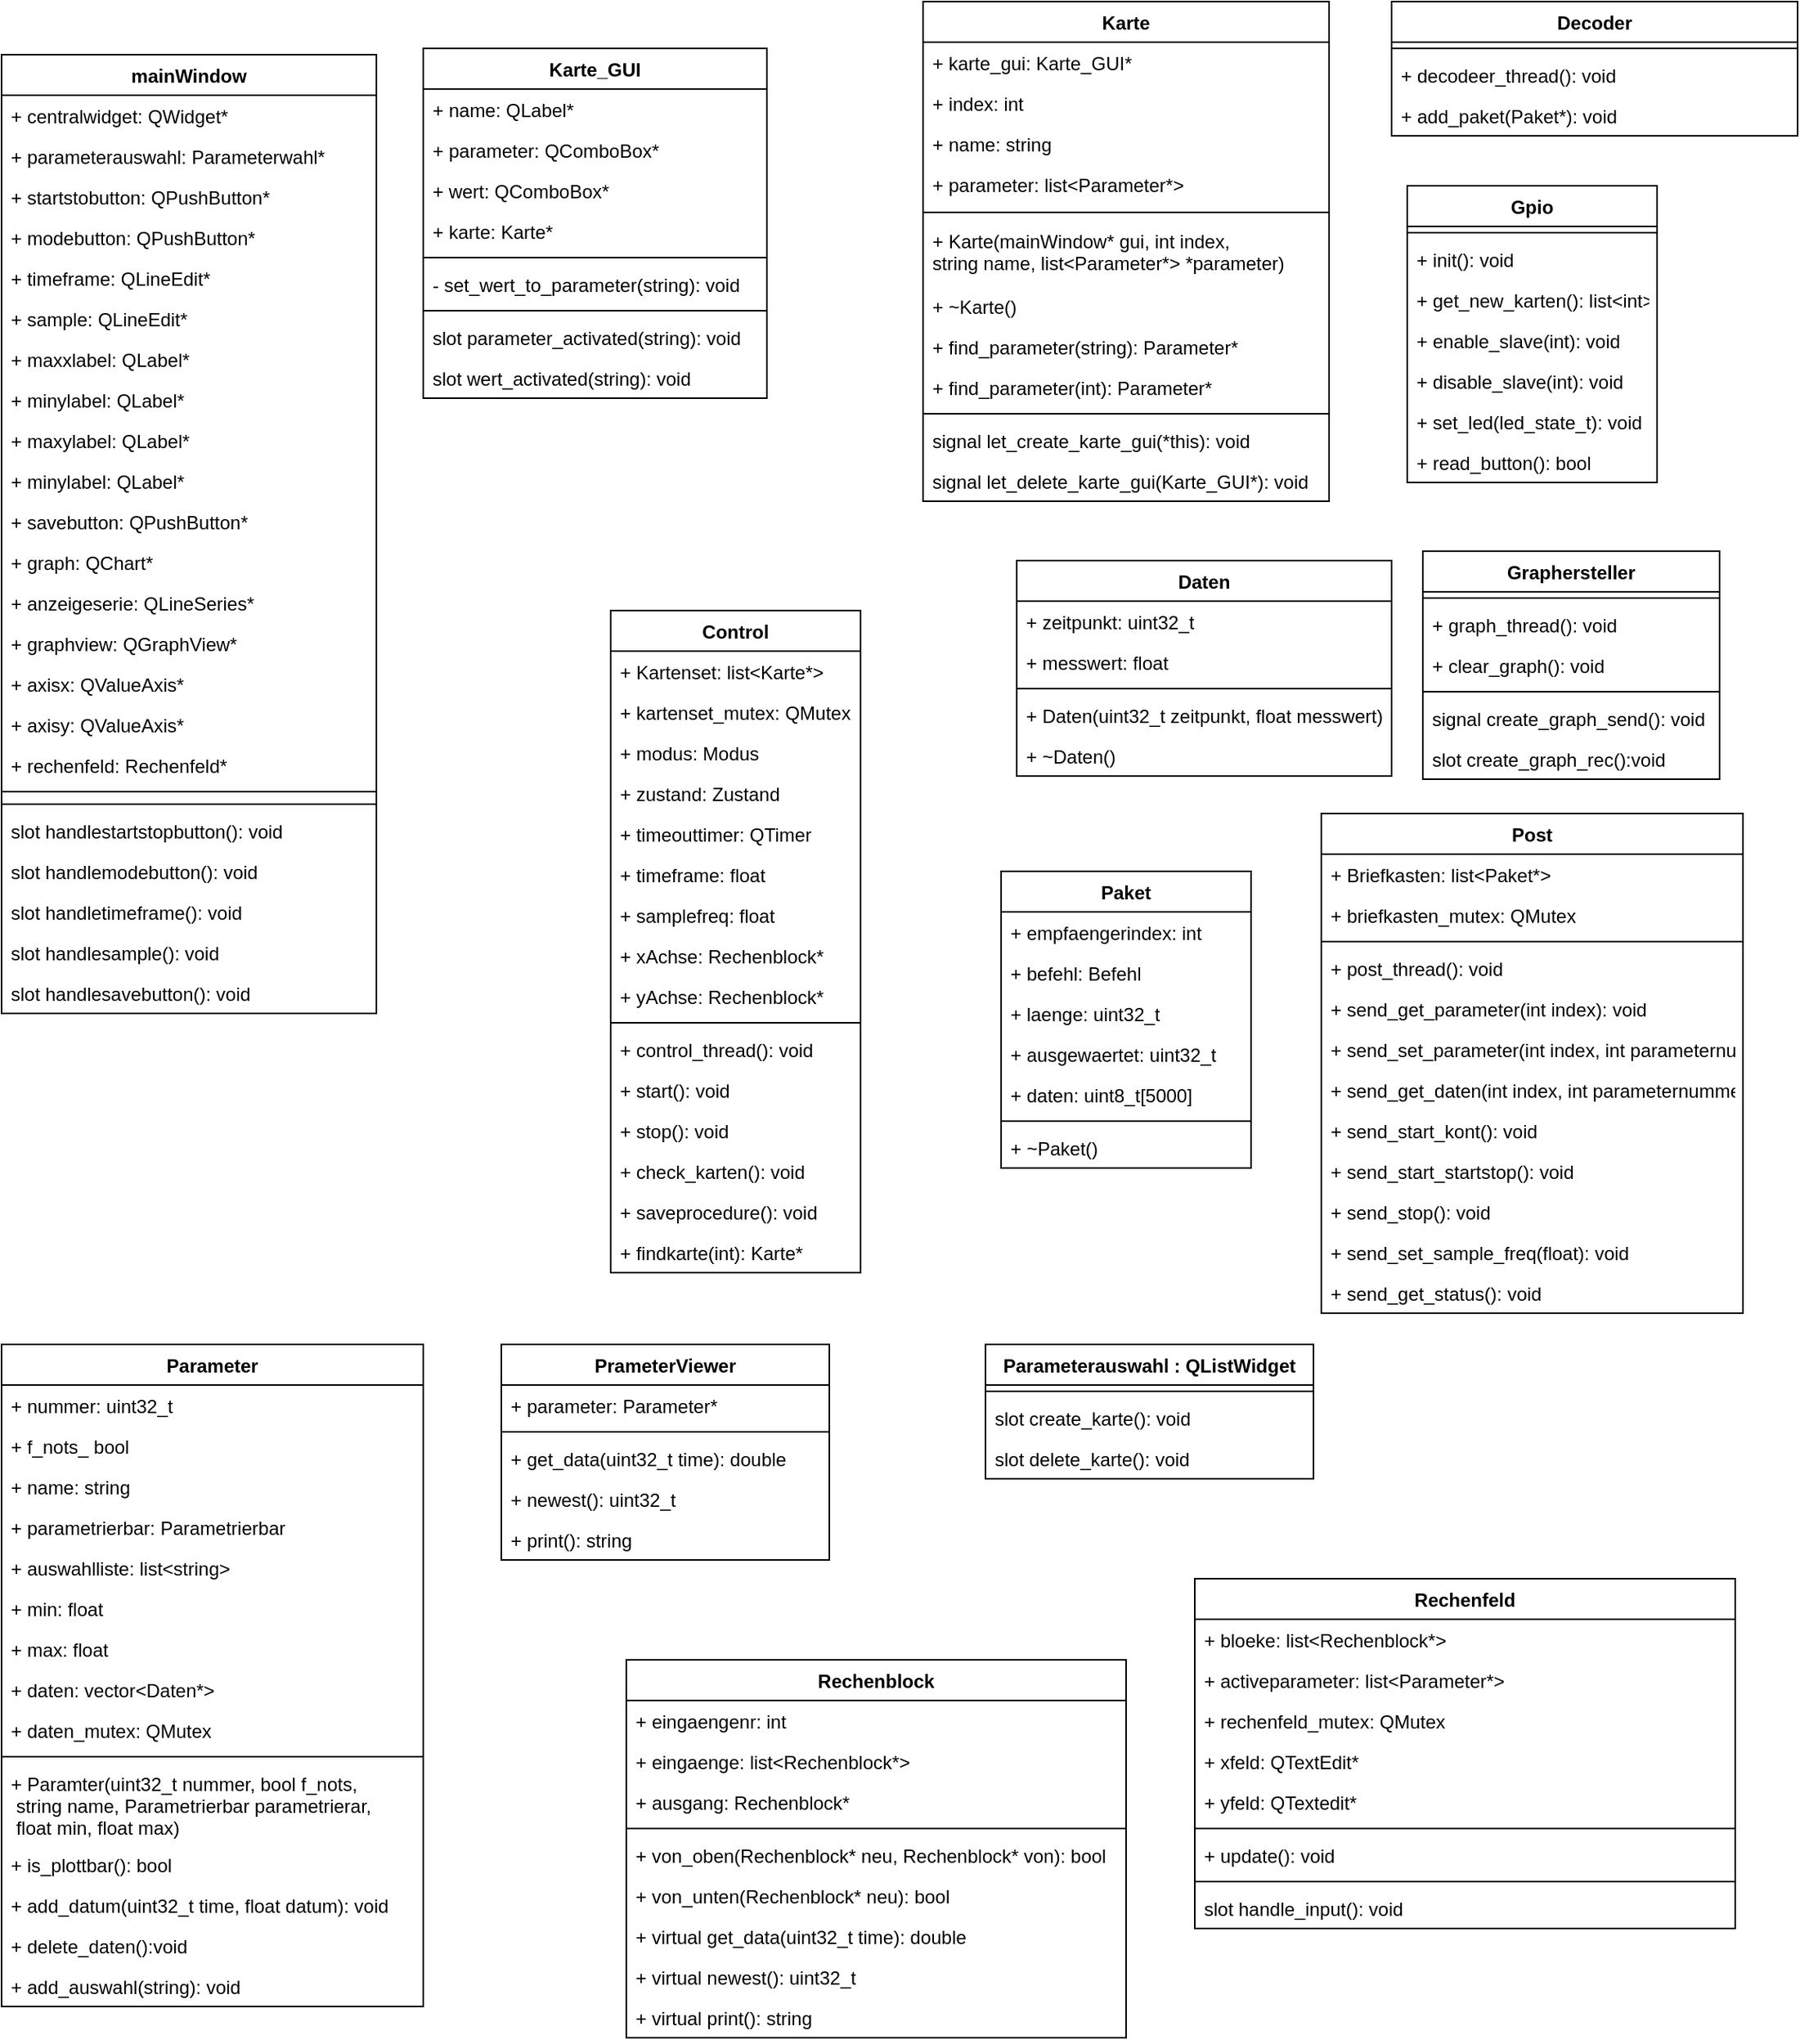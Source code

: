 <mxfile version="13.6.5" type="device"><diagram id="C5RBs43oDa-KdzZeNtuy" name="Page-1"><mxGraphModel dx="4382" dy="2010" grid="1" gridSize="10" guides="1" tooltips="1" connect="1" arrows="1" fold="1" page="1" pageScale="1" pageWidth="827" pageHeight="1169" math="0" shadow="0"><root><mxCell id="WIyWlLk6GJQsqaUBKTNV-0"/><mxCell id="WIyWlLk6GJQsqaUBKTNV-1" parent="WIyWlLk6GJQsqaUBKTNV-0"/><mxCell id="IA8mLYo22IP26jNkDKue-0" value="Karte&#10;" style="swimlane;fontStyle=1;align=center;verticalAlign=top;childLayout=stackLayout;horizontal=1;startSize=26;horizontalStack=0;resizeParent=1;resizeParentMax=0;resizeLast=0;collapsible=1;marginBottom=0;" vertex="1" parent="WIyWlLk6GJQsqaUBKTNV-1"><mxGeometry x="240" y="10" width="260" height="320" as="geometry"/></mxCell><mxCell id="IA8mLYo22IP26jNkDKue-1" value="+ karte_gui: Karte_GUI*" style="text;strokeColor=none;fillColor=none;align=left;verticalAlign=top;spacingLeft=4;spacingRight=4;overflow=hidden;rotatable=0;points=[[0,0.5],[1,0.5]];portConstraint=eastwest;" vertex="1" parent="IA8mLYo22IP26jNkDKue-0"><mxGeometry y="26" width="260" height="26" as="geometry"/></mxCell><mxCell id="IA8mLYo22IP26jNkDKue-4" value="+ index: int" style="text;strokeColor=none;fillColor=none;align=left;verticalAlign=top;spacingLeft=4;spacingRight=4;overflow=hidden;rotatable=0;points=[[0,0.5],[1,0.5]];portConstraint=eastwest;" vertex="1" parent="IA8mLYo22IP26jNkDKue-0"><mxGeometry y="52" width="260" height="26" as="geometry"/></mxCell><mxCell id="IA8mLYo22IP26jNkDKue-5" value="+ name: string" style="text;strokeColor=none;fillColor=none;align=left;verticalAlign=top;spacingLeft=4;spacingRight=4;overflow=hidden;rotatable=0;points=[[0,0.5],[1,0.5]];portConstraint=eastwest;" vertex="1" parent="IA8mLYo22IP26jNkDKue-0"><mxGeometry y="78" width="260" height="26" as="geometry"/></mxCell><mxCell id="IA8mLYo22IP26jNkDKue-6" value="+ parameter: list&lt;Parameter*&gt;" style="text;strokeColor=none;fillColor=none;align=left;verticalAlign=top;spacingLeft=4;spacingRight=4;overflow=hidden;rotatable=0;points=[[0,0.5],[1,0.5]];portConstraint=eastwest;" vertex="1" parent="IA8mLYo22IP26jNkDKue-0"><mxGeometry y="104" width="260" height="26" as="geometry"/></mxCell><mxCell id="IA8mLYo22IP26jNkDKue-2" value="" style="line;strokeWidth=1;fillColor=none;align=left;verticalAlign=middle;spacingTop=-1;spacingLeft=3;spacingRight=3;rotatable=0;labelPosition=right;points=[];portConstraint=eastwest;" vertex="1" parent="IA8mLYo22IP26jNkDKue-0"><mxGeometry y="130" width="260" height="10" as="geometry"/></mxCell><mxCell id="IA8mLYo22IP26jNkDKue-12" value="+ Karte(mainWindow* gui, int index, &#10;string name, list&lt;Parameter*&gt; *parameter)" style="text;strokeColor=none;fillColor=none;align=left;verticalAlign=top;spacingLeft=4;spacingRight=4;overflow=hidden;rotatable=0;points=[[0,0.5],[1,0.5]];portConstraint=eastwest;" vertex="1" parent="IA8mLYo22IP26jNkDKue-0"><mxGeometry y="140" width="260" height="42" as="geometry"/></mxCell><mxCell id="IA8mLYo22IP26jNkDKue-13" value="+ ~Karte()" style="text;strokeColor=none;fillColor=none;align=left;verticalAlign=top;spacingLeft=4;spacingRight=4;overflow=hidden;rotatable=0;points=[[0,0.5],[1,0.5]];portConstraint=eastwest;" vertex="1" parent="IA8mLYo22IP26jNkDKue-0"><mxGeometry y="182" width="260" height="26" as="geometry"/></mxCell><mxCell id="IA8mLYo22IP26jNkDKue-3" value="+ find_parameter(string): Parameter*" style="text;strokeColor=none;fillColor=none;align=left;verticalAlign=top;spacingLeft=4;spacingRight=4;overflow=hidden;rotatable=0;points=[[0,0.5],[1,0.5]];portConstraint=eastwest;" vertex="1" parent="IA8mLYo22IP26jNkDKue-0"><mxGeometry y="208" width="260" height="26" as="geometry"/></mxCell><mxCell id="IA8mLYo22IP26jNkDKue-8" value="+ find_parameter(int): Parameter*" style="text;strokeColor=none;fillColor=none;align=left;verticalAlign=top;spacingLeft=4;spacingRight=4;overflow=hidden;rotatable=0;points=[[0,0.5],[1,0.5]];portConstraint=eastwest;" vertex="1" parent="IA8mLYo22IP26jNkDKue-0"><mxGeometry y="234" width="260" height="26" as="geometry"/></mxCell><mxCell id="IA8mLYo22IP26jNkDKue-9" value="" style="line;strokeWidth=1;fillColor=none;align=left;verticalAlign=middle;spacingTop=-1;spacingLeft=3;spacingRight=3;rotatable=0;labelPosition=right;points=[];portConstraint=eastwest;" vertex="1" parent="IA8mLYo22IP26jNkDKue-0"><mxGeometry y="260" width="260" height="8" as="geometry"/></mxCell><mxCell id="IA8mLYo22IP26jNkDKue-10" value="signal let_create_karte_gui(*this): void" style="text;strokeColor=none;fillColor=none;align=left;verticalAlign=top;spacingLeft=4;spacingRight=4;overflow=hidden;rotatable=0;points=[[0,0.5],[1,0.5]];portConstraint=eastwest;" vertex="1" parent="IA8mLYo22IP26jNkDKue-0"><mxGeometry y="268" width="260" height="26" as="geometry"/></mxCell><mxCell id="IA8mLYo22IP26jNkDKue-11" value="signal let_delete_karte_gui(Karte_GUI*): void" style="text;strokeColor=none;fillColor=none;align=left;verticalAlign=top;spacingLeft=4;spacingRight=4;overflow=hidden;rotatable=0;points=[[0,0.5],[1,0.5]];portConstraint=eastwest;" vertex="1" parent="IA8mLYo22IP26jNkDKue-0"><mxGeometry y="294" width="260" height="26" as="geometry"/></mxCell><mxCell id="IA8mLYo22IP26jNkDKue-49" value="Daten" style="swimlane;fontStyle=1;align=center;verticalAlign=top;childLayout=stackLayout;horizontal=1;startSize=26;horizontalStack=0;resizeParent=1;resizeParentMax=0;resizeLast=0;collapsible=1;marginBottom=0;" vertex="1" parent="WIyWlLk6GJQsqaUBKTNV-1"><mxGeometry x="300" y="368" width="240" height="138" as="geometry"/></mxCell><mxCell id="IA8mLYo22IP26jNkDKue-50" value="+ zeitpunkt: uint32_t" style="text;strokeColor=none;fillColor=none;align=left;verticalAlign=top;spacingLeft=4;spacingRight=4;overflow=hidden;rotatable=0;points=[[0,0.5],[1,0.5]];portConstraint=eastwest;" vertex="1" parent="IA8mLYo22IP26jNkDKue-49"><mxGeometry y="26" width="240" height="26" as="geometry"/></mxCell><mxCell id="IA8mLYo22IP26jNkDKue-53" value="+ messwert: float" style="text;strokeColor=none;fillColor=none;align=left;verticalAlign=top;spacingLeft=4;spacingRight=4;overflow=hidden;rotatable=0;points=[[0,0.5],[1,0.5]];portConstraint=eastwest;" vertex="1" parent="IA8mLYo22IP26jNkDKue-49"><mxGeometry y="52" width="240" height="26" as="geometry"/></mxCell><mxCell id="IA8mLYo22IP26jNkDKue-51" value="" style="line;strokeWidth=1;fillColor=none;align=left;verticalAlign=middle;spacingTop=-1;spacingLeft=3;spacingRight=3;rotatable=0;labelPosition=right;points=[];portConstraint=eastwest;" vertex="1" parent="IA8mLYo22IP26jNkDKue-49"><mxGeometry y="78" width="240" height="8" as="geometry"/></mxCell><mxCell id="IA8mLYo22IP26jNkDKue-52" value="+ Daten(uint32_t zeitpunkt, float messwert)" style="text;strokeColor=none;fillColor=none;align=left;verticalAlign=top;spacingLeft=4;spacingRight=4;overflow=hidden;rotatable=0;points=[[0,0.5],[1,0.5]];portConstraint=eastwest;" vertex="1" parent="IA8mLYo22IP26jNkDKue-49"><mxGeometry y="86" width="240" height="26" as="geometry"/></mxCell><mxCell id="IA8mLYo22IP26jNkDKue-54" value="+ ~Daten()" style="text;strokeColor=none;fillColor=none;align=left;verticalAlign=top;spacingLeft=4;spacingRight=4;overflow=hidden;rotatable=0;points=[[0,0.5],[1,0.5]];portConstraint=eastwest;" vertex="1" parent="IA8mLYo22IP26jNkDKue-49"><mxGeometry y="112" width="240" height="26" as="geometry"/></mxCell><mxCell id="IA8mLYo22IP26jNkDKue-55" value="Decoder" style="swimlane;fontStyle=1;align=center;verticalAlign=top;childLayout=stackLayout;horizontal=1;startSize=26;horizontalStack=0;resizeParent=1;resizeParentMax=0;resizeLast=0;collapsible=1;marginBottom=0;" vertex="1" parent="WIyWlLk6GJQsqaUBKTNV-1"><mxGeometry x="540" y="10" width="260" height="86" as="geometry"/></mxCell><mxCell id="IA8mLYo22IP26jNkDKue-57" value="" style="line;strokeWidth=1;fillColor=none;align=left;verticalAlign=middle;spacingTop=-1;spacingLeft=3;spacingRight=3;rotatable=0;labelPosition=right;points=[];portConstraint=eastwest;" vertex="1" parent="IA8mLYo22IP26jNkDKue-55"><mxGeometry y="26" width="260" height="8" as="geometry"/></mxCell><mxCell id="IA8mLYo22IP26jNkDKue-58" value="+ decodeer_thread(): void" style="text;strokeColor=none;fillColor=none;align=left;verticalAlign=top;spacingLeft=4;spacingRight=4;overflow=hidden;rotatable=0;points=[[0,0.5],[1,0.5]];portConstraint=eastwest;" vertex="1" parent="IA8mLYo22IP26jNkDKue-55"><mxGeometry y="34" width="260" height="26" as="geometry"/></mxCell><mxCell id="IA8mLYo22IP26jNkDKue-61" value="+ add_paket(Paket*): void" style="text;strokeColor=none;fillColor=none;align=left;verticalAlign=top;spacingLeft=4;spacingRight=4;overflow=hidden;rotatable=0;points=[[0,0.5],[1,0.5]];portConstraint=eastwest;" vertex="1" parent="IA8mLYo22IP26jNkDKue-55"><mxGeometry y="60" width="260" height="26" as="geometry"/></mxCell><mxCell id="IA8mLYo22IP26jNkDKue-62" value="Gpio" style="swimlane;fontStyle=1;align=center;verticalAlign=top;childLayout=stackLayout;horizontal=1;startSize=26;horizontalStack=0;resizeParent=1;resizeParentMax=0;resizeLast=0;collapsible=1;marginBottom=0;" vertex="1" parent="WIyWlLk6GJQsqaUBKTNV-1"><mxGeometry x="550" y="128" width="160" height="190" as="geometry"/></mxCell><mxCell id="IA8mLYo22IP26jNkDKue-64" value="" style="line;strokeWidth=1;fillColor=none;align=left;verticalAlign=middle;spacingTop=-1;spacingLeft=3;spacingRight=3;rotatable=0;labelPosition=right;points=[];portConstraint=eastwest;" vertex="1" parent="IA8mLYo22IP26jNkDKue-62"><mxGeometry y="26" width="160" height="8" as="geometry"/></mxCell><mxCell id="IA8mLYo22IP26jNkDKue-66" value="+ init(): void" style="text;strokeColor=none;fillColor=none;align=left;verticalAlign=top;spacingLeft=4;spacingRight=4;overflow=hidden;rotatable=0;points=[[0,0.5],[1,0.5]];portConstraint=eastwest;" vertex="1" parent="IA8mLYo22IP26jNkDKue-62"><mxGeometry y="34" width="160" height="26" as="geometry"/></mxCell><mxCell id="IA8mLYo22IP26jNkDKue-67" value="+ get_new_karten(): list&lt;int&gt;" style="text;strokeColor=none;fillColor=none;align=left;verticalAlign=top;spacingLeft=4;spacingRight=4;overflow=hidden;rotatable=0;points=[[0,0.5],[1,0.5]];portConstraint=eastwest;" vertex="1" parent="IA8mLYo22IP26jNkDKue-62"><mxGeometry y="60" width="160" height="26" as="geometry"/></mxCell><mxCell id="IA8mLYo22IP26jNkDKue-69" value="+ enable_slave(int): void" style="text;strokeColor=none;fillColor=none;align=left;verticalAlign=top;spacingLeft=4;spacingRight=4;overflow=hidden;rotatable=0;points=[[0,0.5],[1,0.5]];portConstraint=eastwest;" vertex="1" parent="IA8mLYo22IP26jNkDKue-62"><mxGeometry y="86" width="160" height="26" as="geometry"/></mxCell><mxCell id="IA8mLYo22IP26jNkDKue-70" value="+ disable_slave(int): void" style="text;strokeColor=none;fillColor=none;align=left;verticalAlign=top;spacingLeft=4;spacingRight=4;overflow=hidden;rotatable=0;points=[[0,0.5],[1,0.5]];portConstraint=eastwest;" vertex="1" parent="IA8mLYo22IP26jNkDKue-62"><mxGeometry y="112" width="160" height="26" as="geometry"/></mxCell><mxCell id="IA8mLYo22IP26jNkDKue-68" value="+ set_led(led_state_t): void" style="text;strokeColor=none;fillColor=none;align=left;verticalAlign=top;spacingLeft=4;spacingRight=4;overflow=hidden;rotatable=0;points=[[0,0.5],[1,0.5]];portConstraint=eastwest;" vertex="1" parent="IA8mLYo22IP26jNkDKue-62"><mxGeometry y="138" width="160" height="26" as="geometry"/></mxCell><mxCell id="IA8mLYo22IP26jNkDKue-65" value="+ read_button(): bool" style="text;strokeColor=none;fillColor=none;align=left;verticalAlign=top;spacingLeft=4;spacingRight=4;overflow=hidden;rotatable=0;points=[[0,0.5],[1,0.5]];portConstraint=eastwest;" vertex="1" parent="IA8mLYo22IP26jNkDKue-62"><mxGeometry y="164" width="160" height="26" as="geometry"/></mxCell><mxCell id="IA8mLYo22IP26jNkDKue-71" value="Graphersteller" style="swimlane;fontStyle=1;align=center;verticalAlign=top;childLayout=stackLayout;horizontal=1;startSize=26;horizontalStack=0;resizeParent=1;resizeParentMax=0;resizeLast=0;collapsible=1;marginBottom=0;" vertex="1" parent="WIyWlLk6GJQsqaUBKTNV-1"><mxGeometry x="560" y="362" width="190" height="146" as="geometry"/></mxCell><mxCell id="IA8mLYo22IP26jNkDKue-73" value="" style="line;strokeWidth=1;fillColor=none;align=left;verticalAlign=middle;spacingTop=-1;spacingLeft=3;spacingRight=3;rotatable=0;labelPosition=right;points=[];portConstraint=eastwest;" vertex="1" parent="IA8mLYo22IP26jNkDKue-71"><mxGeometry y="26" width="190" height="8" as="geometry"/></mxCell><mxCell id="IA8mLYo22IP26jNkDKue-78" value="+ graph_thread(): void" style="text;strokeColor=none;fillColor=none;align=left;verticalAlign=top;spacingLeft=4;spacingRight=4;overflow=hidden;rotatable=0;points=[[0,0.5],[1,0.5]];portConstraint=eastwest;" vertex="1" parent="IA8mLYo22IP26jNkDKue-71"><mxGeometry y="34" width="190" height="26" as="geometry"/></mxCell><mxCell id="IA8mLYo22IP26jNkDKue-74" value="+ clear_graph(): void" style="text;strokeColor=none;fillColor=none;align=left;verticalAlign=top;spacingLeft=4;spacingRight=4;overflow=hidden;rotatable=0;points=[[0,0.5],[1,0.5]];portConstraint=eastwest;" vertex="1" parent="IA8mLYo22IP26jNkDKue-71"><mxGeometry y="60" width="190" height="26" as="geometry"/></mxCell><mxCell id="IA8mLYo22IP26jNkDKue-75" value="" style="line;strokeWidth=1;fillColor=none;align=left;verticalAlign=middle;spacingTop=-1;spacingLeft=3;spacingRight=3;rotatable=0;labelPosition=right;points=[];portConstraint=eastwest;" vertex="1" parent="IA8mLYo22IP26jNkDKue-71"><mxGeometry y="86" width="190" height="8" as="geometry"/></mxCell><mxCell id="IA8mLYo22IP26jNkDKue-76" value="signal create_graph_send(): void" style="text;strokeColor=none;fillColor=none;align=left;verticalAlign=top;spacingLeft=4;spacingRight=4;overflow=hidden;rotatable=0;points=[[0,0.5],[1,0.5]];portConstraint=eastwest;" vertex="1" parent="IA8mLYo22IP26jNkDKue-71"><mxGeometry y="94" width="190" height="26" as="geometry"/></mxCell><mxCell id="IA8mLYo22IP26jNkDKue-77" value="slot create_graph_rec():void" style="text;strokeColor=none;fillColor=none;align=left;verticalAlign=top;spacingLeft=4;spacingRight=4;overflow=hidden;rotatable=0;points=[[0,0.5],[1,0.5]];portConstraint=eastwest;" vertex="1" parent="IA8mLYo22IP26jNkDKue-71"><mxGeometry y="120" width="190" height="26" as="geometry"/></mxCell><mxCell id="IA8mLYo22IP26jNkDKue-31" value="Control" style="swimlane;fontStyle=1;align=center;verticalAlign=top;childLayout=stackLayout;horizontal=1;startSize=26;horizontalStack=0;resizeParent=1;resizeParentMax=0;resizeLast=0;collapsible=1;marginBottom=0;" vertex="1" parent="WIyWlLk6GJQsqaUBKTNV-1"><mxGeometry x="40" y="400" width="160" height="424" as="geometry"/></mxCell><mxCell id="IA8mLYo22IP26jNkDKue-32" value="+ Kartenset: list&lt;Karte*&gt;" style="text;strokeColor=none;fillColor=none;align=left;verticalAlign=top;spacingLeft=4;spacingRight=4;overflow=hidden;rotatable=0;points=[[0,0.5],[1,0.5]];portConstraint=eastwest;" vertex="1" parent="IA8mLYo22IP26jNkDKue-31"><mxGeometry y="26" width="160" height="26" as="geometry"/></mxCell><mxCell id="IA8mLYo22IP26jNkDKue-35" value="+ kartenset_mutex: QMutex" style="text;strokeColor=none;fillColor=none;align=left;verticalAlign=top;spacingLeft=4;spacingRight=4;overflow=hidden;rotatable=0;points=[[0,0.5],[1,0.5]];portConstraint=eastwest;" vertex="1" parent="IA8mLYo22IP26jNkDKue-31"><mxGeometry y="52" width="160" height="26" as="geometry"/></mxCell><mxCell id="IA8mLYo22IP26jNkDKue-36" value="+ modus: Modus" style="text;strokeColor=none;fillColor=none;align=left;verticalAlign=top;spacingLeft=4;spacingRight=4;overflow=hidden;rotatable=0;points=[[0,0.5],[1,0.5]];portConstraint=eastwest;" vertex="1" parent="IA8mLYo22IP26jNkDKue-31"><mxGeometry y="78" width="160" height="26" as="geometry"/></mxCell><mxCell id="IA8mLYo22IP26jNkDKue-37" value="+ zustand: Zustand" style="text;strokeColor=none;fillColor=none;align=left;verticalAlign=top;spacingLeft=4;spacingRight=4;overflow=hidden;rotatable=0;points=[[0,0.5],[1,0.5]];portConstraint=eastwest;" vertex="1" parent="IA8mLYo22IP26jNkDKue-31"><mxGeometry y="104" width="160" height="26" as="geometry"/></mxCell><mxCell id="IA8mLYo22IP26jNkDKue-38" value="+ timeouttimer: QTimer" style="text;strokeColor=none;fillColor=none;align=left;verticalAlign=top;spacingLeft=4;spacingRight=4;overflow=hidden;rotatable=0;points=[[0,0.5],[1,0.5]];portConstraint=eastwest;" vertex="1" parent="IA8mLYo22IP26jNkDKue-31"><mxGeometry y="130" width="160" height="26" as="geometry"/></mxCell><mxCell id="IA8mLYo22IP26jNkDKue-39" value="+ timeframe: float" style="text;strokeColor=none;fillColor=none;align=left;verticalAlign=top;spacingLeft=4;spacingRight=4;overflow=hidden;rotatable=0;points=[[0,0.5],[1,0.5]];portConstraint=eastwest;" vertex="1" parent="IA8mLYo22IP26jNkDKue-31"><mxGeometry y="156" width="160" height="26" as="geometry"/></mxCell><mxCell id="IA8mLYo22IP26jNkDKue-40" value="+ samplefreq: float" style="text;strokeColor=none;fillColor=none;align=left;verticalAlign=top;spacingLeft=4;spacingRight=4;overflow=hidden;rotatable=0;points=[[0,0.5],[1,0.5]];portConstraint=eastwest;" vertex="1" parent="IA8mLYo22IP26jNkDKue-31"><mxGeometry y="182" width="160" height="26" as="geometry"/></mxCell><mxCell id="IA8mLYo22IP26jNkDKue-41" value="+ xAchse: Rechenblock*" style="text;strokeColor=none;fillColor=none;align=left;verticalAlign=top;spacingLeft=4;spacingRight=4;overflow=hidden;rotatable=0;points=[[0,0.5],[1,0.5]];portConstraint=eastwest;" vertex="1" parent="IA8mLYo22IP26jNkDKue-31"><mxGeometry y="208" width="160" height="26" as="geometry"/></mxCell><mxCell id="IA8mLYo22IP26jNkDKue-42" value="+ yAchse: Rechenblock*" style="text;strokeColor=none;fillColor=none;align=left;verticalAlign=top;spacingLeft=4;spacingRight=4;overflow=hidden;rotatable=0;points=[[0,0.5],[1,0.5]];portConstraint=eastwest;" vertex="1" parent="IA8mLYo22IP26jNkDKue-31"><mxGeometry y="234" width="160" height="26" as="geometry"/></mxCell><mxCell id="IA8mLYo22IP26jNkDKue-33" value="" style="line;strokeWidth=1;fillColor=none;align=left;verticalAlign=middle;spacingTop=-1;spacingLeft=3;spacingRight=3;rotatable=0;labelPosition=right;points=[];portConstraint=eastwest;" vertex="1" parent="IA8mLYo22IP26jNkDKue-31"><mxGeometry y="260" width="160" height="8" as="geometry"/></mxCell><mxCell id="IA8mLYo22IP26jNkDKue-48" value="+ control_thread(): void" style="text;strokeColor=none;fillColor=none;align=left;verticalAlign=top;spacingLeft=4;spacingRight=4;overflow=hidden;rotatable=0;points=[[0,0.5],[1,0.5]];portConstraint=eastwest;" vertex="1" parent="IA8mLYo22IP26jNkDKue-31"><mxGeometry y="268" width="160" height="26" as="geometry"/></mxCell><mxCell id="IA8mLYo22IP26jNkDKue-44" value="+ start(): void" style="text;strokeColor=none;fillColor=none;align=left;verticalAlign=top;spacingLeft=4;spacingRight=4;overflow=hidden;rotatable=0;points=[[0,0.5],[1,0.5]];portConstraint=eastwest;" vertex="1" parent="IA8mLYo22IP26jNkDKue-31"><mxGeometry y="294" width="160" height="26" as="geometry"/></mxCell><mxCell id="IA8mLYo22IP26jNkDKue-45" value="+ stop(): void" style="text;strokeColor=none;fillColor=none;align=left;verticalAlign=top;spacingLeft=4;spacingRight=4;overflow=hidden;rotatable=0;points=[[0,0.5],[1,0.5]];portConstraint=eastwest;" vertex="1" parent="IA8mLYo22IP26jNkDKue-31"><mxGeometry y="320" width="160" height="26" as="geometry"/></mxCell><mxCell id="IA8mLYo22IP26jNkDKue-46" value="+ check_karten(): void" style="text;strokeColor=none;fillColor=none;align=left;verticalAlign=top;spacingLeft=4;spacingRight=4;overflow=hidden;rotatable=0;points=[[0,0.5],[1,0.5]];portConstraint=eastwest;" vertex="1" parent="IA8mLYo22IP26jNkDKue-31"><mxGeometry y="346" width="160" height="26" as="geometry"/></mxCell><mxCell id="IA8mLYo22IP26jNkDKue-47" value="+ saveprocedure(): void" style="text;strokeColor=none;fillColor=none;align=left;verticalAlign=top;spacingLeft=4;spacingRight=4;overflow=hidden;rotatable=0;points=[[0,0.5],[1,0.5]];portConstraint=eastwest;" vertex="1" parent="IA8mLYo22IP26jNkDKue-31"><mxGeometry y="372" width="160" height="26" as="geometry"/></mxCell><mxCell id="IA8mLYo22IP26jNkDKue-34" value="+ findkarte(int): Karte*" style="text;strokeColor=none;fillColor=none;align=left;verticalAlign=top;spacingLeft=4;spacingRight=4;overflow=hidden;rotatable=0;points=[[0,0.5],[1,0.5]];portConstraint=eastwest;" vertex="1" parent="IA8mLYo22IP26jNkDKue-31"><mxGeometry y="398" width="160" height="26" as="geometry"/></mxCell><mxCell id="IA8mLYo22IP26jNkDKue-79" value="Karte_GUI" style="swimlane;fontStyle=1;align=center;verticalAlign=top;childLayout=stackLayout;horizontal=1;startSize=26;horizontalStack=0;resizeParent=1;resizeParentMax=0;resizeLast=0;collapsible=1;marginBottom=0;" vertex="1" parent="WIyWlLk6GJQsqaUBKTNV-1"><mxGeometry x="-80" y="40" width="220" height="224" as="geometry"/></mxCell><mxCell id="IA8mLYo22IP26jNkDKue-80" value="+ name: QLabel*" style="text;strokeColor=none;fillColor=none;align=left;verticalAlign=top;spacingLeft=4;spacingRight=4;overflow=hidden;rotatable=0;points=[[0,0.5],[1,0.5]];portConstraint=eastwest;" vertex="1" parent="IA8mLYo22IP26jNkDKue-79"><mxGeometry y="26" width="220" height="26" as="geometry"/></mxCell><mxCell id="IA8mLYo22IP26jNkDKue-85" value="+ parameter: QComboBox*" style="text;strokeColor=none;fillColor=none;align=left;verticalAlign=top;spacingLeft=4;spacingRight=4;overflow=hidden;rotatable=0;points=[[0,0.5],[1,0.5]];portConstraint=eastwest;" vertex="1" parent="IA8mLYo22IP26jNkDKue-79"><mxGeometry y="52" width="220" height="26" as="geometry"/></mxCell><mxCell id="IA8mLYo22IP26jNkDKue-83" value="+ wert: QComboBox*" style="text;strokeColor=none;fillColor=none;align=left;verticalAlign=top;spacingLeft=4;spacingRight=4;overflow=hidden;rotatable=0;points=[[0,0.5],[1,0.5]];portConstraint=eastwest;" vertex="1" parent="IA8mLYo22IP26jNkDKue-79"><mxGeometry y="78" width="220" height="26" as="geometry"/></mxCell><mxCell id="IA8mLYo22IP26jNkDKue-84" value="+ karte: Karte*" style="text;strokeColor=none;fillColor=none;align=left;verticalAlign=top;spacingLeft=4;spacingRight=4;overflow=hidden;rotatable=0;points=[[0,0.5],[1,0.5]];portConstraint=eastwest;" vertex="1" parent="IA8mLYo22IP26jNkDKue-79"><mxGeometry y="104" width="220" height="26" as="geometry"/></mxCell><mxCell id="IA8mLYo22IP26jNkDKue-81" value="" style="line;strokeWidth=1;fillColor=none;align=left;verticalAlign=middle;spacingTop=-1;spacingLeft=3;spacingRight=3;rotatable=0;labelPosition=right;points=[];portConstraint=eastwest;" vertex="1" parent="IA8mLYo22IP26jNkDKue-79"><mxGeometry y="130" width="220" height="8" as="geometry"/></mxCell><mxCell id="IA8mLYo22IP26jNkDKue-82" value="- set_wert_to_parameter(string): void" style="text;strokeColor=none;fillColor=none;align=left;verticalAlign=top;spacingLeft=4;spacingRight=4;overflow=hidden;rotatable=0;points=[[0,0.5],[1,0.5]];portConstraint=eastwest;" vertex="1" parent="IA8mLYo22IP26jNkDKue-79"><mxGeometry y="138" width="220" height="26" as="geometry"/></mxCell><mxCell id="IA8mLYo22IP26jNkDKue-86" value="" style="line;strokeWidth=1;fillColor=none;align=left;verticalAlign=middle;spacingTop=-1;spacingLeft=3;spacingRight=3;rotatable=0;labelPosition=right;points=[];portConstraint=eastwest;" vertex="1" parent="IA8mLYo22IP26jNkDKue-79"><mxGeometry y="164" width="220" height="8" as="geometry"/></mxCell><mxCell id="IA8mLYo22IP26jNkDKue-87" value="slot parameter_activated(string): void" style="text;strokeColor=none;fillColor=none;align=left;verticalAlign=top;spacingLeft=4;spacingRight=4;overflow=hidden;rotatable=0;points=[[0,0.5],[1,0.5]];portConstraint=eastwest;" vertex="1" parent="IA8mLYo22IP26jNkDKue-79"><mxGeometry y="172" width="220" height="26" as="geometry"/></mxCell><mxCell id="IA8mLYo22IP26jNkDKue-88" value="slot wert_activated(string): void" style="text;strokeColor=none;fillColor=none;align=left;verticalAlign=top;spacingLeft=4;spacingRight=4;overflow=hidden;rotatable=0;points=[[0,0.5],[1,0.5]];portConstraint=eastwest;" vertex="1" parent="IA8mLYo22IP26jNkDKue-79"><mxGeometry y="198" width="220" height="26" as="geometry"/></mxCell><mxCell id="IA8mLYo22IP26jNkDKue-89" value="mainWindow" style="swimlane;fontStyle=1;align=center;verticalAlign=top;childLayout=stackLayout;horizontal=1;startSize=26;horizontalStack=0;resizeParent=1;resizeParentMax=0;resizeLast=0;collapsible=1;marginBottom=0;" vertex="1" parent="WIyWlLk6GJQsqaUBKTNV-1"><mxGeometry x="-350" y="44" width="240" height="614" as="geometry"><mxRectangle x="-350" y="44" width="110" height="26" as="alternateBounds"/></mxGeometry></mxCell><mxCell id="IA8mLYo22IP26jNkDKue-93" value="+ centralwidget: QWidget*" style="text;strokeColor=none;fillColor=none;align=left;verticalAlign=top;spacingLeft=4;spacingRight=4;overflow=hidden;rotatable=0;points=[[0,0.5],[1,0.5]];portConstraint=eastwest;" vertex="1" parent="IA8mLYo22IP26jNkDKue-89"><mxGeometry y="26" width="240" height="26" as="geometry"/></mxCell><mxCell id="IA8mLYo22IP26jNkDKue-94" value="+ parameterauswahl: Parameterwahl*" style="text;strokeColor=none;fillColor=none;align=left;verticalAlign=top;spacingLeft=4;spacingRight=4;overflow=hidden;rotatable=0;points=[[0,0.5],[1,0.5]];portConstraint=eastwest;" vertex="1" parent="IA8mLYo22IP26jNkDKue-89"><mxGeometry y="52" width="240" height="26" as="geometry"/></mxCell><mxCell id="IA8mLYo22IP26jNkDKue-97" value="+ startstobutton: QPushButton*" style="text;strokeColor=none;fillColor=none;align=left;verticalAlign=top;spacingLeft=4;spacingRight=4;overflow=hidden;rotatable=0;points=[[0,0.5],[1,0.5]];portConstraint=eastwest;" vertex="1" parent="IA8mLYo22IP26jNkDKue-89"><mxGeometry y="78" width="240" height="26" as="geometry"/></mxCell><mxCell id="IA8mLYo22IP26jNkDKue-102" value="+ modebutton: QPushButton*" style="text;strokeColor=none;fillColor=none;align=left;verticalAlign=top;spacingLeft=4;spacingRight=4;overflow=hidden;rotatable=0;points=[[0,0.5],[1,0.5]];portConstraint=eastwest;" vertex="1" parent="IA8mLYo22IP26jNkDKue-89"><mxGeometry y="104" width="240" height="26" as="geometry"/></mxCell><mxCell id="IA8mLYo22IP26jNkDKue-104" value="+ timeframe: QLineEdit*" style="text;strokeColor=none;fillColor=none;align=left;verticalAlign=top;spacingLeft=4;spacingRight=4;overflow=hidden;rotatable=0;points=[[0,0.5],[1,0.5]];portConstraint=eastwest;" vertex="1" parent="IA8mLYo22IP26jNkDKue-89"><mxGeometry y="130" width="240" height="26" as="geometry"/></mxCell><mxCell id="IA8mLYo22IP26jNkDKue-106" value="+ sample: QLineEdit*" style="text;strokeColor=none;fillColor=none;align=left;verticalAlign=top;spacingLeft=4;spacingRight=4;overflow=hidden;rotatable=0;points=[[0,0.5],[1,0.5]];portConstraint=eastwest;" vertex="1" parent="IA8mLYo22IP26jNkDKue-89"><mxGeometry y="156" width="240" height="26" as="geometry"/></mxCell><mxCell id="IA8mLYo22IP26jNkDKue-111" value="+ maxxlabel: QLabel*" style="text;strokeColor=none;fillColor=none;align=left;verticalAlign=top;spacingLeft=4;spacingRight=4;overflow=hidden;rotatable=0;points=[[0,0.5],[1,0.5]];portConstraint=eastwest;" vertex="1" parent="IA8mLYo22IP26jNkDKue-89"><mxGeometry y="182" width="240" height="26" as="geometry"/></mxCell><mxCell id="IA8mLYo22IP26jNkDKue-110" value="+ minylabel: QLabel*" style="text;strokeColor=none;fillColor=none;align=left;verticalAlign=top;spacingLeft=4;spacingRight=4;overflow=hidden;rotatable=0;points=[[0,0.5],[1,0.5]];portConstraint=eastwest;" vertex="1" parent="IA8mLYo22IP26jNkDKue-89"><mxGeometry y="208" width="240" height="26" as="geometry"/></mxCell><mxCell id="IA8mLYo22IP26jNkDKue-109" value="+ maxylabel: QLabel*" style="text;strokeColor=none;fillColor=none;align=left;verticalAlign=top;spacingLeft=4;spacingRight=4;overflow=hidden;rotatable=0;points=[[0,0.5],[1,0.5]];portConstraint=eastwest;" vertex="1" parent="IA8mLYo22IP26jNkDKue-89"><mxGeometry y="234" width="240" height="26" as="geometry"/></mxCell><mxCell id="IA8mLYo22IP26jNkDKue-108" value="+ minylabel: QLabel*" style="text;strokeColor=none;fillColor=none;align=left;verticalAlign=top;spacingLeft=4;spacingRight=4;overflow=hidden;rotatable=0;points=[[0,0.5],[1,0.5]];portConstraint=eastwest;" vertex="1" parent="IA8mLYo22IP26jNkDKue-89"><mxGeometry y="260" width="240" height="26" as="geometry"/></mxCell><mxCell id="IA8mLYo22IP26jNkDKue-107" value="+ savebutton: QPushButton*" style="text;strokeColor=none;fillColor=none;align=left;verticalAlign=top;spacingLeft=4;spacingRight=4;overflow=hidden;rotatable=0;points=[[0,0.5],[1,0.5]];portConstraint=eastwest;" vertex="1" parent="IA8mLYo22IP26jNkDKue-89"><mxGeometry y="286" width="240" height="26" as="geometry"/></mxCell><mxCell id="IA8mLYo22IP26jNkDKue-105" value="+ graph: QChart*" style="text;strokeColor=none;fillColor=none;align=left;verticalAlign=top;spacingLeft=4;spacingRight=4;overflow=hidden;rotatable=0;points=[[0,0.5],[1,0.5]];portConstraint=eastwest;" vertex="1" parent="IA8mLYo22IP26jNkDKue-89"><mxGeometry y="312" width="240" height="26" as="geometry"/></mxCell><mxCell id="IA8mLYo22IP26jNkDKue-103" value="+ anzeigeserie: QLineSeries*" style="text;strokeColor=none;fillColor=none;align=left;verticalAlign=top;spacingLeft=4;spacingRight=4;overflow=hidden;rotatable=0;points=[[0,0.5],[1,0.5]];portConstraint=eastwest;" vertex="1" parent="IA8mLYo22IP26jNkDKue-89"><mxGeometry y="338" width="240" height="26" as="geometry"/></mxCell><mxCell id="IA8mLYo22IP26jNkDKue-101" value="+ graphview: QGraphView*" style="text;strokeColor=none;fillColor=none;align=left;verticalAlign=top;spacingLeft=4;spacingRight=4;overflow=hidden;rotatable=0;points=[[0,0.5],[1,0.5]];portConstraint=eastwest;" vertex="1" parent="IA8mLYo22IP26jNkDKue-89"><mxGeometry y="364" width="240" height="26" as="geometry"/></mxCell><mxCell id="IA8mLYo22IP26jNkDKue-100" value="+ axisx: QValueAxis*" style="text;strokeColor=none;fillColor=none;align=left;verticalAlign=top;spacingLeft=4;spacingRight=4;overflow=hidden;rotatable=0;points=[[0,0.5],[1,0.5]];portConstraint=eastwest;" vertex="1" parent="IA8mLYo22IP26jNkDKue-89"><mxGeometry y="390" width="240" height="26" as="geometry"/></mxCell><mxCell id="IA8mLYo22IP26jNkDKue-99" value="+ axisy: QValueAxis*" style="text;strokeColor=none;fillColor=none;align=left;verticalAlign=top;spacingLeft=4;spacingRight=4;overflow=hidden;rotatable=0;points=[[0,0.5],[1,0.5]];portConstraint=eastwest;" vertex="1" parent="IA8mLYo22IP26jNkDKue-89"><mxGeometry y="416" width="240" height="26" as="geometry"/></mxCell><mxCell id="IA8mLYo22IP26jNkDKue-98" value="+ rechenfeld: Rechenfeld*" style="text;strokeColor=none;fillColor=none;align=left;verticalAlign=top;spacingLeft=4;spacingRight=4;overflow=hidden;rotatable=0;points=[[0,0.5],[1,0.5]];portConstraint=eastwest;" vertex="1" parent="IA8mLYo22IP26jNkDKue-89"><mxGeometry y="442" width="240" height="26" as="geometry"/></mxCell><mxCell id="IA8mLYo22IP26jNkDKue-91" value="" style="line;strokeWidth=1;fillColor=none;align=left;verticalAlign=middle;spacingTop=-1;spacingLeft=3;spacingRight=3;rotatable=0;labelPosition=right;points=[];portConstraint=eastwest;" vertex="1" parent="IA8mLYo22IP26jNkDKue-89"><mxGeometry y="468" width="240" height="8" as="geometry"/></mxCell><mxCell id="IA8mLYo22IP26jNkDKue-112" value="" style="line;strokeWidth=1;fillColor=none;align=left;verticalAlign=middle;spacingTop=-1;spacingLeft=3;spacingRight=3;rotatable=0;labelPosition=right;points=[];portConstraint=eastwest;" vertex="1" parent="IA8mLYo22IP26jNkDKue-89"><mxGeometry y="476" width="240" height="8" as="geometry"/></mxCell><mxCell id="IA8mLYo22IP26jNkDKue-114" value="slot handlestartstopbutton(): void" style="text;strokeColor=none;fillColor=none;align=left;verticalAlign=top;spacingLeft=4;spacingRight=4;overflow=hidden;rotatable=0;points=[[0,0.5],[1,0.5]];portConstraint=eastwest;" vertex="1" parent="IA8mLYo22IP26jNkDKue-89"><mxGeometry y="484" width="240" height="26" as="geometry"/></mxCell><mxCell id="IA8mLYo22IP26jNkDKue-116" value="slot handlemodebutton(): void" style="text;strokeColor=none;fillColor=none;align=left;verticalAlign=top;spacingLeft=4;spacingRight=4;overflow=hidden;rotatable=0;points=[[0,0.5],[1,0.5]];portConstraint=eastwest;" vertex="1" parent="IA8mLYo22IP26jNkDKue-89"><mxGeometry y="510" width="240" height="26" as="geometry"/></mxCell><mxCell id="IA8mLYo22IP26jNkDKue-119" value="slot handletimeframe(): void" style="text;strokeColor=none;fillColor=none;align=left;verticalAlign=top;spacingLeft=4;spacingRight=4;overflow=hidden;rotatable=0;points=[[0,0.5],[1,0.5]];portConstraint=eastwest;" vertex="1" parent="IA8mLYo22IP26jNkDKue-89"><mxGeometry y="536" width="240" height="26" as="geometry"/></mxCell><mxCell id="IA8mLYo22IP26jNkDKue-118" value="slot handlesample(): void" style="text;strokeColor=none;fillColor=none;align=left;verticalAlign=top;spacingLeft=4;spacingRight=4;overflow=hidden;rotatable=0;points=[[0,0.5],[1,0.5]];portConstraint=eastwest;" vertex="1" parent="IA8mLYo22IP26jNkDKue-89"><mxGeometry y="562" width="240" height="26" as="geometry"/></mxCell><mxCell id="IA8mLYo22IP26jNkDKue-117" value="slot handlesavebutton(): void" style="text;strokeColor=none;fillColor=none;align=left;verticalAlign=top;spacingLeft=4;spacingRight=4;overflow=hidden;rotatable=0;points=[[0,0.5],[1,0.5]];portConstraint=eastwest;" vertex="1" parent="IA8mLYo22IP26jNkDKue-89"><mxGeometry y="588" width="240" height="26" as="geometry"/></mxCell><mxCell id="IA8mLYo22IP26jNkDKue-120" value="Paket" style="swimlane;fontStyle=1;align=center;verticalAlign=top;childLayout=stackLayout;horizontal=1;startSize=26;horizontalStack=0;resizeParent=1;resizeParentMax=0;resizeLast=0;collapsible=1;marginBottom=0;" vertex="1" parent="WIyWlLk6GJQsqaUBKTNV-1"><mxGeometry x="290" y="567" width="160" height="190" as="geometry"/></mxCell><mxCell id="IA8mLYo22IP26jNkDKue-121" value="+ empfaengerindex: int" style="text;strokeColor=none;fillColor=none;align=left;verticalAlign=top;spacingLeft=4;spacingRight=4;overflow=hidden;rotatable=0;points=[[0,0.5],[1,0.5]];portConstraint=eastwest;" vertex="1" parent="IA8mLYo22IP26jNkDKue-120"><mxGeometry y="26" width="160" height="26" as="geometry"/></mxCell><mxCell id="IA8mLYo22IP26jNkDKue-128" value="+ befehl: Befehl" style="text;strokeColor=none;fillColor=none;align=left;verticalAlign=top;spacingLeft=4;spacingRight=4;overflow=hidden;rotatable=0;points=[[0,0.5],[1,0.5]];portConstraint=eastwest;" vertex="1" parent="IA8mLYo22IP26jNkDKue-120"><mxGeometry y="52" width="160" height="26" as="geometry"/></mxCell><mxCell id="IA8mLYo22IP26jNkDKue-127" value="+ laenge: uint32_t" style="text;strokeColor=none;fillColor=none;align=left;verticalAlign=top;spacingLeft=4;spacingRight=4;overflow=hidden;rotatable=0;points=[[0,0.5],[1,0.5]];portConstraint=eastwest;" vertex="1" parent="IA8mLYo22IP26jNkDKue-120"><mxGeometry y="78" width="160" height="26" as="geometry"/></mxCell><mxCell id="IA8mLYo22IP26jNkDKue-126" value="+ ausgewaertet: uint32_t" style="text;strokeColor=none;fillColor=none;align=left;verticalAlign=top;spacingLeft=4;spacingRight=4;overflow=hidden;rotatable=0;points=[[0,0.5],[1,0.5]];portConstraint=eastwest;" vertex="1" parent="IA8mLYo22IP26jNkDKue-120"><mxGeometry y="104" width="160" height="26" as="geometry"/></mxCell><mxCell id="IA8mLYo22IP26jNkDKue-124" value="+ daten: uint8_t[5000]" style="text;strokeColor=none;fillColor=none;align=left;verticalAlign=top;spacingLeft=4;spacingRight=4;overflow=hidden;rotatable=0;points=[[0,0.5],[1,0.5]];portConstraint=eastwest;" vertex="1" parent="IA8mLYo22IP26jNkDKue-120"><mxGeometry y="130" width="160" height="26" as="geometry"/></mxCell><mxCell id="IA8mLYo22IP26jNkDKue-122" value="" style="line;strokeWidth=1;fillColor=none;align=left;verticalAlign=middle;spacingTop=-1;spacingLeft=3;spacingRight=3;rotatable=0;labelPosition=right;points=[];portConstraint=eastwest;" vertex="1" parent="IA8mLYo22IP26jNkDKue-120"><mxGeometry y="156" width="160" height="8" as="geometry"/></mxCell><mxCell id="IA8mLYo22IP26jNkDKue-125" value="+ ~Paket()" style="text;strokeColor=none;fillColor=none;align=left;verticalAlign=top;spacingLeft=4;spacingRight=4;overflow=hidden;rotatable=0;points=[[0,0.5],[1,0.5]];portConstraint=eastwest;" vertex="1" parent="IA8mLYo22IP26jNkDKue-120"><mxGeometry y="164" width="160" height="26" as="geometry"/></mxCell><mxCell id="IA8mLYo22IP26jNkDKue-130" value="Parameter" style="swimlane;fontStyle=1;align=center;verticalAlign=top;childLayout=stackLayout;horizontal=1;startSize=26;horizontalStack=0;resizeParent=1;resizeParentMax=0;resizeLast=0;collapsible=1;marginBottom=0;" vertex="1" parent="WIyWlLk6GJQsqaUBKTNV-1"><mxGeometry x="-350" y="870" width="270" height="424" as="geometry"/></mxCell><mxCell id="IA8mLYo22IP26jNkDKue-134" value="+ nummer: uint32_t" style="text;strokeColor=none;fillColor=none;align=left;verticalAlign=top;spacingLeft=4;spacingRight=4;overflow=hidden;rotatable=0;points=[[0,0.5],[1,0.5]];portConstraint=eastwest;" vertex="1" parent="IA8mLYo22IP26jNkDKue-130"><mxGeometry y="26" width="270" height="26" as="geometry"/></mxCell><mxCell id="IA8mLYo22IP26jNkDKue-136" value="+ f_nots_ bool" style="text;strokeColor=none;fillColor=none;align=left;verticalAlign=top;spacingLeft=4;spacingRight=4;overflow=hidden;rotatable=0;points=[[0,0.5],[1,0.5]];portConstraint=eastwest;" vertex="1" parent="IA8mLYo22IP26jNkDKue-130"><mxGeometry y="52" width="270" height="26" as="geometry"/></mxCell><mxCell id="IA8mLYo22IP26jNkDKue-141" value="+ name: string" style="text;strokeColor=none;fillColor=none;align=left;verticalAlign=top;spacingLeft=4;spacingRight=4;overflow=hidden;rotatable=0;points=[[0,0.5],[1,0.5]];portConstraint=eastwest;" vertex="1" parent="IA8mLYo22IP26jNkDKue-130"><mxGeometry y="78" width="270" height="26" as="geometry"/></mxCell><mxCell id="IA8mLYo22IP26jNkDKue-138" value="+ parametrierbar: Parametrierbar" style="text;strokeColor=none;fillColor=none;align=left;verticalAlign=top;spacingLeft=4;spacingRight=4;overflow=hidden;rotatable=0;points=[[0,0.5],[1,0.5]];portConstraint=eastwest;" vertex="1" parent="IA8mLYo22IP26jNkDKue-130"><mxGeometry y="104" width="270" height="26" as="geometry"/></mxCell><mxCell id="IA8mLYo22IP26jNkDKue-140" value="+ auswahlliste: list&lt;string&gt;" style="text;strokeColor=none;fillColor=none;align=left;verticalAlign=top;spacingLeft=4;spacingRight=4;overflow=hidden;rotatable=0;points=[[0,0.5],[1,0.5]];portConstraint=eastwest;" vertex="1" parent="IA8mLYo22IP26jNkDKue-130"><mxGeometry y="130" width="270" height="26" as="geometry"/></mxCell><mxCell id="IA8mLYo22IP26jNkDKue-139" value="+ min: float" style="text;strokeColor=none;fillColor=none;align=left;verticalAlign=top;spacingLeft=4;spacingRight=4;overflow=hidden;rotatable=0;points=[[0,0.5],[1,0.5]];portConstraint=eastwest;" vertex="1" parent="IA8mLYo22IP26jNkDKue-130"><mxGeometry y="156" width="270" height="26" as="geometry"/></mxCell><mxCell id="IA8mLYo22IP26jNkDKue-137" value="+ max: float" style="text;strokeColor=none;fillColor=none;align=left;verticalAlign=top;spacingLeft=4;spacingRight=4;overflow=hidden;rotatable=0;points=[[0,0.5],[1,0.5]];portConstraint=eastwest;" vertex="1" parent="IA8mLYo22IP26jNkDKue-130"><mxGeometry y="182" width="270" height="26" as="geometry"/></mxCell><mxCell id="IA8mLYo22IP26jNkDKue-135" value="+ daten: vector&lt;Daten*&gt;" style="text;strokeColor=none;fillColor=none;align=left;verticalAlign=top;spacingLeft=4;spacingRight=4;overflow=hidden;rotatable=0;points=[[0,0.5],[1,0.5]];portConstraint=eastwest;" vertex="1" parent="IA8mLYo22IP26jNkDKue-130"><mxGeometry y="208" width="270" height="26" as="geometry"/></mxCell><mxCell id="IA8mLYo22IP26jNkDKue-131" value="+ daten_mutex: QMutex" style="text;strokeColor=none;fillColor=none;align=left;verticalAlign=top;spacingLeft=4;spacingRight=4;overflow=hidden;rotatable=0;points=[[0,0.5],[1,0.5]];portConstraint=eastwest;" vertex="1" parent="IA8mLYo22IP26jNkDKue-130"><mxGeometry y="234" width="270" height="26" as="geometry"/></mxCell><mxCell id="IA8mLYo22IP26jNkDKue-132" value="" style="line;strokeWidth=1;fillColor=none;align=left;verticalAlign=middle;spacingTop=-1;spacingLeft=3;spacingRight=3;rotatable=0;labelPosition=right;points=[];portConstraint=eastwest;" vertex="1" parent="IA8mLYo22IP26jNkDKue-130"><mxGeometry y="260" width="270" height="8" as="geometry"/></mxCell><mxCell id="IA8mLYo22IP26jNkDKue-142" value="+ Paramter(uint32_t nummer, bool f_nots,&#10; string name, Parametrierbar parametrierar,&#10; float min, float max)" style="text;strokeColor=none;fillColor=none;align=left;verticalAlign=top;spacingLeft=4;spacingRight=4;overflow=hidden;rotatable=0;points=[[0,0.5],[1,0.5]];portConstraint=eastwest;" vertex="1" parent="IA8mLYo22IP26jNkDKue-130"><mxGeometry y="268" width="270" height="52" as="geometry"/></mxCell><mxCell id="IA8mLYo22IP26jNkDKue-144" value="+ is_plottbar(): bool" style="text;strokeColor=none;fillColor=none;align=left;verticalAlign=top;spacingLeft=4;spacingRight=4;overflow=hidden;rotatable=0;points=[[0,0.5],[1,0.5]];portConstraint=eastwest;" vertex="1" parent="IA8mLYo22IP26jNkDKue-130"><mxGeometry y="320" width="270" height="26" as="geometry"/></mxCell><mxCell id="IA8mLYo22IP26jNkDKue-145" value="+ add_datum(uint32_t time, float datum): void" style="text;strokeColor=none;fillColor=none;align=left;verticalAlign=top;spacingLeft=4;spacingRight=4;overflow=hidden;rotatable=0;points=[[0,0.5],[1,0.5]];portConstraint=eastwest;" vertex="1" parent="IA8mLYo22IP26jNkDKue-130"><mxGeometry y="346" width="270" height="26" as="geometry"/></mxCell><mxCell id="IA8mLYo22IP26jNkDKue-143" value="+ delete_daten():void" style="text;strokeColor=none;fillColor=none;align=left;verticalAlign=top;spacingLeft=4;spacingRight=4;overflow=hidden;rotatable=0;points=[[0,0.5],[1,0.5]];portConstraint=eastwest;" vertex="1" parent="IA8mLYo22IP26jNkDKue-130"><mxGeometry y="372" width="270" height="26" as="geometry"/></mxCell><mxCell id="IA8mLYo22IP26jNkDKue-133" value="+ add_auswahl(string): void" style="text;strokeColor=none;fillColor=none;align=left;verticalAlign=top;spacingLeft=4;spacingRight=4;overflow=hidden;rotatable=0;points=[[0,0.5],[1,0.5]];portConstraint=eastwest;" vertex="1" parent="IA8mLYo22IP26jNkDKue-130"><mxGeometry y="398" width="270" height="26" as="geometry"/></mxCell><mxCell id="IA8mLYo22IP26jNkDKue-146" value="PrameterViewer" style="swimlane;fontStyle=1;align=center;verticalAlign=top;childLayout=stackLayout;horizontal=1;startSize=26;horizontalStack=0;resizeParent=1;resizeParentMax=0;resizeLast=0;collapsible=1;marginBottom=0;" vertex="1" parent="WIyWlLk6GJQsqaUBKTNV-1"><mxGeometry x="-30" y="870" width="210" height="138" as="geometry"/></mxCell><mxCell id="IA8mLYo22IP26jNkDKue-147" value="+ parameter: Parameter*" style="text;strokeColor=none;fillColor=none;align=left;verticalAlign=top;spacingLeft=4;spacingRight=4;overflow=hidden;rotatable=0;points=[[0,0.5],[1,0.5]];portConstraint=eastwest;" vertex="1" parent="IA8mLYo22IP26jNkDKue-146"><mxGeometry y="26" width="210" height="26" as="geometry"/></mxCell><mxCell id="IA8mLYo22IP26jNkDKue-148" value="" style="line;strokeWidth=1;fillColor=none;align=left;verticalAlign=middle;spacingTop=-1;spacingLeft=3;spacingRight=3;rotatable=0;labelPosition=right;points=[];portConstraint=eastwest;" vertex="1" parent="IA8mLYo22IP26jNkDKue-146"><mxGeometry y="52" width="210" height="8" as="geometry"/></mxCell><mxCell id="IA8mLYo22IP26jNkDKue-149" value="+ get_data(uint32_t time): double" style="text;strokeColor=none;fillColor=none;align=left;verticalAlign=top;spacingLeft=4;spacingRight=4;overflow=hidden;rotatable=0;points=[[0,0.5],[1,0.5]];portConstraint=eastwest;" vertex="1" parent="IA8mLYo22IP26jNkDKue-146"><mxGeometry y="60" width="210" height="26" as="geometry"/></mxCell><mxCell id="IA8mLYo22IP26jNkDKue-150" value="+ newest(): uint32_t" style="text;strokeColor=none;fillColor=none;align=left;verticalAlign=top;spacingLeft=4;spacingRight=4;overflow=hidden;rotatable=0;points=[[0,0.5],[1,0.5]];portConstraint=eastwest;" vertex="1" parent="IA8mLYo22IP26jNkDKue-146"><mxGeometry y="86" width="210" height="26" as="geometry"/></mxCell><mxCell id="IA8mLYo22IP26jNkDKue-151" value="+ print(): string" style="text;strokeColor=none;fillColor=none;align=left;verticalAlign=top;spacingLeft=4;spacingRight=4;overflow=hidden;rotatable=0;points=[[0,0.5],[1,0.5]];portConstraint=eastwest;" vertex="1" parent="IA8mLYo22IP26jNkDKue-146"><mxGeometry y="112" width="210" height="26" as="geometry"/></mxCell><mxCell id="IA8mLYo22IP26jNkDKue-152" value="Parameterauswahl : QListWidget" style="swimlane;fontStyle=1;align=center;verticalAlign=top;childLayout=stackLayout;horizontal=1;startSize=26;horizontalStack=0;resizeParent=1;resizeParentMax=0;resizeLast=0;collapsible=1;marginBottom=0;" vertex="1" parent="WIyWlLk6GJQsqaUBKTNV-1"><mxGeometry x="280" y="870" width="210" height="86" as="geometry"/></mxCell><mxCell id="IA8mLYo22IP26jNkDKue-154" value="" style="line;strokeWidth=1;fillColor=none;align=left;verticalAlign=middle;spacingTop=-1;spacingLeft=3;spacingRight=3;rotatable=0;labelPosition=right;points=[];portConstraint=eastwest;" vertex="1" parent="IA8mLYo22IP26jNkDKue-152"><mxGeometry y="26" width="210" height="8" as="geometry"/></mxCell><mxCell id="IA8mLYo22IP26jNkDKue-155" value="slot create_karte(): void" style="text;strokeColor=none;fillColor=none;align=left;verticalAlign=top;spacingLeft=4;spacingRight=4;overflow=hidden;rotatable=0;points=[[0,0.5],[1,0.5]];portConstraint=eastwest;" vertex="1" parent="IA8mLYo22IP26jNkDKue-152"><mxGeometry y="34" width="210" height="26" as="geometry"/></mxCell><mxCell id="IA8mLYo22IP26jNkDKue-156" value="slot delete_karte(): void" style="text;strokeColor=none;fillColor=none;align=left;verticalAlign=top;spacingLeft=4;spacingRight=4;overflow=hidden;rotatable=0;points=[[0,0.5],[1,0.5]];portConstraint=eastwest;" vertex="1" parent="IA8mLYo22IP26jNkDKue-152"><mxGeometry y="60" width="210" height="26" as="geometry"/></mxCell><mxCell id="IA8mLYo22IP26jNkDKue-157" value="Post" style="swimlane;fontStyle=1;align=center;verticalAlign=top;childLayout=stackLayout;horizontal=1;startSize=26;horizontalStack=0;resizeParent=1;resizeParentMax=0;resizeLast=0;collapsible=1;marginBottom=0;" vertex="1" parent="WIyWlLk6GJQsqaUBKTNV-1"><mxGeometry x="495" y="530" width="270" height="320" as="geometry"/></mxCell><mxCell id="IA8mLYo22IP26jNkDKue-158" value="+ Briefkasten: list&lt;Paket*&gt;" style="text;strokeColor=none;fillColor=none;align=left;verticalAlign=top;spacingLeft=4;spacingRight=4;overflow=hidden;rotatable=0;points=[[0,0.5],[1,0.5]];portConstraint=eastwest;" vertex="1" parent="IA8mLYo22IP26jNkDKue-157"><mxGeometry y="26" width="270" height="26" as="geometry"/></mxCell><mxCell id="IA8mLYo22IP26jNkDKue-161" value="+ briefkasten_mutex: QMutex" style="text;strokeColor=none;fillColor=none;align=left;verticalAlign=top;spacingLeft=4;spacingRight=4;overflow=hidden;rotatable=0;points=[[0,0.5],[1,0.5]];portConstraint=eastwest;" vertex="1" parent="IA8mLYo22IP26jNkDKue-157"><mxGeometry y="52" width="270" height="26" as="geometry"/></mxCell><mxCell id="IA8mLYo22IP26jNkDKue-159" value="" style="line;strokeWidth=1;fillColor=none;align=left;verticalAlign=middle;spacingTop=-1;spacingLeft=3;spacingRight=3;rotatable=0;labelPosition=right;points=[];portConstraint=eastwest;" vertex="1" parent="IA8mLYo22IP26jNkDKue-157"><mxGeometry y="78" width="270" height="8" as="geometry"/></mxCell><mxCell id="IA8mLYo22IP26jNkDKue-160" value="+ post_thread(): void" style="text;strokeColor=none;fillColor=none;align=left;verticalAlign=top;spacingLeft=4;spacingRight=4;overflow=hidden;rotatable=0;points=[[0,0.5],[1,0.5]];portConstraint=eastwest;" vertex="1" parent="IA8mLYo22IP26jNkDKue-157"><mxGeometry y="86" width="270" height="26" as="geometry"/></mxCell><mxCell id="IA8mLYo22IP26jNkDKue-164" value="+ send_get_parameter(int index): void" style="text;strokeColor=none;fillColor=none;align=left;verticalAlign=top;spacingLeft=4;spacingRight=4;overflow=hidden;rotatable=0;points=[[0,0.5],[1,0.5]];portConstraint=eastwest;" vertex="1" parent="IA8mLYo22IP26jNkDKue-157"><mxGeometry y="112" width="270" height="26" as="geometry"/></mxCell><mxCell id="IA8mLYo22IP26jNkDKue-166" value="+ send_set_parameter(int index, int parameternummer, string wert): void" style="text;strokeColor=none;fillColor=none;align=left;verticalAlign=top;spacingLeft=4;spacingRight=4;overflow=hidden;rotatable=0;points=[[0,0.5],[1,0.5]];portConstraint=eastwest;" vertex="1" parent="IA8mLYo22IP26jNkDKue-157"><mxGeometry y="138" width="270" height="26" as="geometry"/></mxCell><mxCell id="IA8mLYo22IP26jNkDKue-167" value="+ send_get_daten(int index, int parameternummer): void" style="text;strokeColor=none;fillColor=none;align=left;verticalAlign=top;spacingLeft=4;spacingRight=4;overflow=hidden;rotatable=0;points=[[0,0.5],[1,0.5]];portConstraint=eastwest;" vertex="1" parent="IA8mLYo22IP26jNkDKue-157"><mxGeometry y="164" width="270" height="26" as="geometry"/></mxCell><mxCell id="IA8mLYo22IP26jNkDKue-168" value="+ send_start_kont(): void" style="text;strokeColor=none;fillColor=none;align=left;verticalAlign=top;spacingLeft=4;spacingRight=4;overflow=hidden;rotatable=0;points=[[0,0.5],[1,0.5]];portConstraint=eastwest;" vertex="1" parent="IA8mLYo22IP26jNkDKue-157"><mxGeometry y="190" width="270" height="26" as="geometry"/></mxCell><mxCell id="IA8mLYo22IP26jNkDKue-169" value="+ send_start_startstop(): void" style="text;strokeColor=none;fillColor=none;align=left;verticalAlign=top;spacingLeft=4;spacingRight=4;overflow=hidden;rotatable=0;points=[[0,0.5],[1,0.5]];portConstraint=eastwest;" vertex="1" parent="IA8mLYo22IP26jNkDKue-157"><mxGeometry y="216" width="270" height="26" as="geometry"/></mxCell><mxCell id="IA8mLYo22IP26jNkDKue-165" value="+ send_stop(): void" style="text;strokeColor=none;fillColor=none;align=left;verticalAlign=top;spacingLeft=4;spacingRight=4;overflow=hidden;rotatable=0;points=[[0,0.5],[1,0.5]];portConstraint=eastwest;" vertex="1" parent="IA8mLYo22IP26jNkDKue-157"><mxGeometry y="242" width="270" height="26" as="geometry"/></mxCell><mxCell id="IA8mLYo22IP26jNkDKue-163" value="+ send_set_sample_freq(float): void" style="text;strokeColor=none;fillColor=none;align=left;verticalAlign=top;spacingLeft=4;spacingRight=4;overflow=hidden;rotatable=0;points=[[0,0.5],[1,0.5]];portConstraint=eastwest;" vertex="1" parent="IA8mLYo22IP26jNkDKue-157"><mxGeometry y="268" width="270" height="26" as="geometry"/></mxCell><mxCell id="IA8mLYo22IP26jNkDKue-162" value="+ send_get_status(): void" style="text;strokeColor=none;fillColor=none;align=left;verticalAlign=top;spacingLeft=4;spacingRight=4;overflow=hidden;rotatable=0;points=[[0,0.5],[1,0.5]];portConstraint=eastwest;" vertex="1" parent="IA8mLYo22IP26jNkDKue-157"><mxGeometry y="294" width="270" height="26" as="geometry"/></mxCell><mxCell id="IA8mLYo22IP26jNkDKue-170" value="Rechenblock" style="swimlane;fontStyle=1;align=center;verticalAlign=top;childLayout=stackLayout;horizontal=1;startSize=26;horizontalStack=0;resizeParent=1;resizeParentMax=0;resizeLast=0;collapsible=1;marginBottom=0;" vertex="1" parent="WIyWlLk6GJQsqaUBKTNV-1"><mxGeometry x="50" y="1072" width="320" height="242" as="geometry"/></mxCell><mxCell id="IA8mLYo22IP26jNkDKue-174" value="+ eingaengenr: int" style="text;strokeColor=none;fillColor=none;align=left;verticalAlign=top;spacingLeft=4;spacingRight=4;overflow=hidden;rotatable=0;points=[[0,0.5],[1,0.5]];portConstraint=eastwest;" vertex="1" parent="IA8mLYo22IP26jNkDKue-170"><mxGeometry y="26" width="320" height="26" as="geometry"/></mxCell><mxCell id="IA8mLYo22IP26jNkDKue-175" value="+ eingaenge: list&lt;Rechenblock*&gt;" style="text;strokeColor=none;fillColor=none;align=left;verticalAlign=top;spacingLeft=4;spacingRight=4;overflow=hidden;rotatable=0;points=[[0,0.5],[1,0.5]];portConstraint=eastwest;" vertex="1" parent="IA8mLYo22IP26jNkDKue-170"><mxGeometry y="52" width="320" height="26" as="geometry"/></mxCell><mxCell id="IA8mLYo22IP26jNkDKue-171" value="+ ausgang: Rechenblock*" style="text;strokeColor=none;fillColor=none;align=left;verticalAlign=top;spacingLeft=4;spacingRight=4;overflow=hidden;rotatable=0;points=[[0,0.5],[1,0.5]];portConstraint=eastwest;" vertex="1" parent="IA8mLYo22IP26jNkDKue-170"><mxGeometry y="78" width="320" height="26" as="geometry"/></mxCell><mxCell id="IA8mLYo22IP26jNkDKue-172" value="" style="line;strokeWidth=1;fillColor=none;align=left;verticalAlign=middle;spacingTop=-1;spacingLeft=3;spacingRight=3;rotatable=0;labelPosition=right;points=[];portConstraint=eastwest;" vertex="1" parent="IA8mLYo22IP26jNkDKue-170"><mxGeometry y="104" width="320" height="8" as="geometry"/></mxCell><mxCell id="IA8mLYo22IP26jNkDKue-173" value="+ von_oben(Rechenblock* neu, Rechenblock* von): bool" style="text;strokeColor=none;fillColor=none;align=left;verticalAlign=top;spacingLeft=4;spacingRight=4;overflow=hidden;rotatable=0;points=[[0,0.5],[1,0.5]];portConstraint=eastwest;" vertex="1" parent="IA8mLYo22IP26jNkDKue-170"><mxGeometry y="112" width="320" height="26" as="geometry"/></mxCell><mxCell id="IA8mLYo22IP26jNkDKue-178" value="+ von_unten(Rechenblock* neu): bool" style="text;strokeColor=none;fillColor=none;align=left;verticalAlign=top;spacingLeft=4;spacingRight=4;overflow=hidden;rotatable=0;points=[[0,0.5],[1,0.5]];portConstraint=eastwest;" vertex="1" parent="IA8mLYo22IP26jNkDKue-170"><mxGeometry y="138" width="320" height="26" as="geometry"/></mxCell><mxCell id="IA8mLYo22IP26jNkDKue-177" value="+ virtual get_data(uint32_t time): double" style="text;strokeColor=none;fillColor=none;align=left;verticalAlign=top;spacingLeft=4;spacingRight=4;overflow=hidden;rotatable=0;points=[[0,0.5],[1,0.5]];portConstraint=eastwest;" vertex="1" parent="IA8mLYo22IP26jNkDKue-170"><mxGeometry y="164" width="320" height="26" as="geometry"/></mxCell><mxCell id="IA8mLYo22IP26jNkDKue-179" value="+ virtual newest(): uint32_t" style="text;strokeColor=none;fillColor=none;align=left;verticalAlign=top;spacingLeft=4;spacingRight=4;overflow=hidden;rotatable=0;points=[[0,0.5],[1,0.5]];portConstraint=eastwest;" vertex="1" parent="IA8mLYo22IP26jNkDKue-170"><mxGeometry y="190" width="320" height="26" as="geometry"/></mxCell><mxCell id="IA8mLYo22IP26jNkDKue-176" value="+ virtual print(): string" style="text;strokeColor=none;fillColor=none;align=left;verticalAlign=top;spacingLeft=4;spacingRight=4;overflow=hidden;rotatable=0;points=[[0,0.5],[1,0.5]];portConstraint=eastwest;" vertex="1" parent="IA8mLYo22IP26jNkDKue-170"><mxGeometry y="216" width="320" height="26" as="geometry"/></mxCell><mxCell id="IA8mLYo22IP26jNkDKue-180" value="Rechenfeld" style="swimlane;fontStyle=1;align=center;verticalAlign=top;childLayout=stackLayout;horizontal=1;startSize=26;horizontalStack=0;resizeParent=1;resizeParentMax=0;resizeLast=0;collapsible=1;marginBottom=0;" vertex="1" parent="WIyWlLk6GJQsqaUBKTNV-1"><mxGeometry x="414" y="1020" width="346" height="224" as="geometry"/></mxCell><mxCell id="IA8mLYo22IP26jNkDKue-184" value="+ bloeke: list&lt;Rechenblock*&gt;" style="text;strokeColor=none;fillColor=none;align=left;verticalAlign=top;spacingLeft=4;spacingRight=4;overflow=hidden;rotatable=0;points=[[0,0.5],[1,0.5]];portConstraint=eastwest;" vertex="1" parent="IA8mLYo22IP26jNkDKue-180"><mxGeometry y="26" width="346" height="26" as="geometry"/></mxCell><mxCell id="IA8mLYo22IP26jNkDKue-186" value="+ activeparameter: list&lt;Parameter*&gt;" style="text;strokeColor=none;fillColor=none;align=left;verticalAlign=top;spacingLeft=4;spacingRight=4;overflow=hidden;rotatable=0;points=[[0,0.5],[1,0.5]];portConstraint=eastwest;" vertex="1" parent="IA8mLYo22IP26jNkDKue-180"><mxGeometry y="52" width="346" height="26" as="geometry"/></mxCell><mxCell id="IA8mLYo22IP26jNkDKue-185" value="+ rechenfeld_mutex: QMutex" style="text;strokeColor=none;fillColor=none;align=left;verticalAlign=top;spacingLeft=4;spacingRight=4;overflow=hidden;rotatable=0;points=[[0,0.5],[1,0.5]];portConstraint=eastwest;" vertex="1" parent="IA8mLYo22IP26jNkDKue-180"><mxGeometry y="78" width="346" height="26" as="geometry"/></mxCell><mxCell id="IA8mLYo22IP26jNkDKue-187" value="+ xfeld: QTextEdit*" style="text;strokeColor=none;fillColor=none;align=left;verticalAlign=top;spacingLeft=4;spacingRight=4;overflow=hidden;rotatable=0;points=[[0,0.5],[1,0.5]];portConstraint=eastwest;" vertex="1" parent="IA8mLYo22IP26jNkDKue-180"><mxGeometry y="104" width="346" height="26" as="geometry"/></mxCell><mxCell id="IA8mLYo22IP26jNkDKue-181" value="+ yfeld: QTextedit*" style="text;strokeColor=none;fillColor=none;align=left;verticalAlign=top;spacingLeft=4;spacingRight=4;overflow=hidden;rotatable=0;points=[[0,0.5],[1,0.5]];portConstraint=eastwest;" vertex="1" parent="IA8mLYo22IP26jNkDKue-180"><mxGeometry y="130" width="346" height="26" as="geometry"/></mxCell><mxCell id="IA8mLYo22IP26jNkDKue-182" value="" style="line;strokeWidth=1;fillColor=none;align=left;verticalAlign=middle;spacingTop=-1;spacingLeft=3;spacingRight=3;rotatable=0;labelPosition=right;points=[];portConstraint=eastwest;" vertex="1" parent="IA8mLYo22IP26jNkDKue-180"><mxGeometry y="156" width="346" height="8" as="geometry"/></mxCell><mxCell id="IA8mLYo22IP26jNkDKue-183" value="+ update(): void" style="text;strokeColor=none;fillColor=none;align=left;verticalAlign=top;spacingLeft=4;spacingRight=4;overflow=hidden;rotatable=0;points=[[0,0.5],[1,0.5]];portConstraint=eastwest;" vertex="1" parent="IA8mLYo22IP26jNkDKue-180"><mxGeometry y="164" width="346" height="26" as="geometry"/></mxCell><mxCell id="IA8mLYo22IP26jNkDKue-188" value="" style="line;strokeWidth=1;fillColor=none;align=left;verticalAlign=middle;spacingTop=-1;spacingLeft=3;spacingRight=3;rotatable=0;labelPosition=right;points=[];portConstraint=eastwest;" vertex="1" parent="IA8mLYo22IP26jNkDKue-180"><mxGeometry y="190" width="346" height="8" as="geometry"/></mxCell><mxCell id="IA8mLYo22IP26jNkDKue-189" value="slot handle_input(): void" style="text;strokeColor=none;fillColor=none;align=left;verticalAlign=top;spacingLeft=4;spacingRight=4;overflow=hidden;rotatable=0;points=[[0,0.5],[1,0.5]];portConstraint=eastwest;" vertex="1" parent="IA8mLYo22IP26jNkDKue-180"><mxGeometry y="198" width="346" height="26" as="geometry"/></mxCell></root></mxGraphModel></diagram></mxfile>